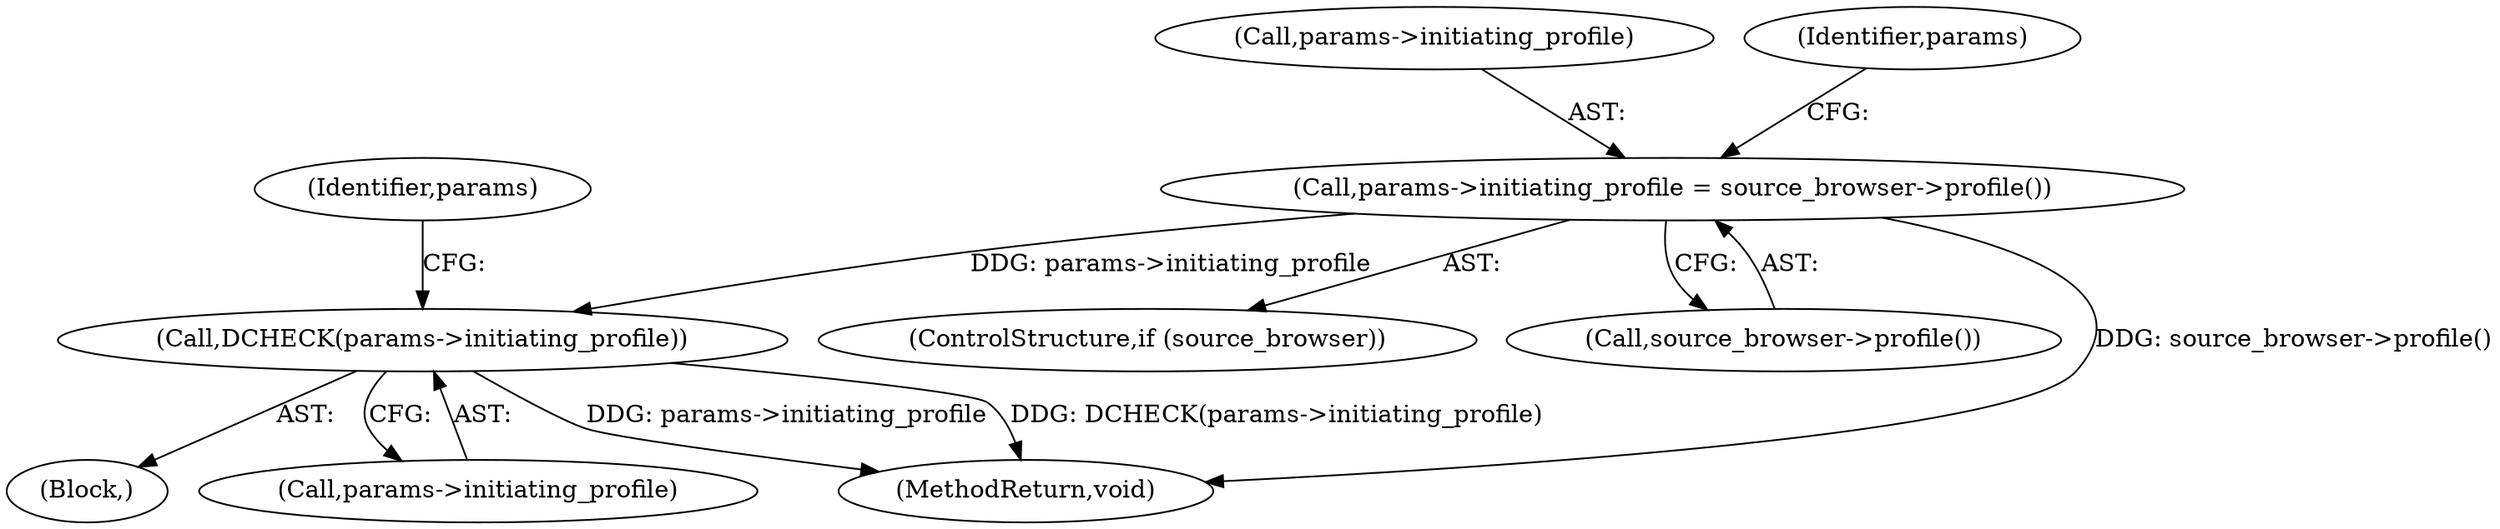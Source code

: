 digraph "0_Chrome_c552cd7b8a0862f6b3c8c6a07f98bda3721101eb_0@pointer" {
"1000111" [label="(Call,params->initiating_profile = source_browser->profile())"];
"1000116" [label="(Call,DCHECK(params->initiating_profile))"];
"1000102" [label="(Block,)"];
"1000116" [label="(Call,DCHECK(params->initiating_profile))"];
"1000109" [label="(ControlStructure,if (source_browser))"];
"1000117" [label="(Call,params->initiating_profile)"];
"1000115" [label="(Call,source_browser->profile())"];
"1000646" [label="(MethodReturn,void)"];
"1000112" [label="(Call,params->initiating_profile)"];
"1000111" [label="(Call,params->initiating_profile = source_browser->profile())"];
"1000118" [label="(Identifier,params)"];
"1000123" [label="(Identifier,params)"];
"1000111" -> "1000109"  [label="AST: "];
"1000111" -> "1000115"  [label="CFG: "];
"1000112" -> "1000111"  [label="AST: "];
"1000115" -> "1000111"  [label="AST: "];
"1000118" -> "1000111"  [label="CFG: "];
"1000111" -> "1000646"  [label="DDG: source_browser->profile()"];
"1000111" -> "1000116"  [label="DDG: params->initiating_profile"];
"1000116" -> "1000102"  [label="AST: "];
"1000116" -> "1000117"  [label="CFG: "];
"1000117" -> "1000116"  [label="AST: "];
"1000123" -> "1000116"  [label="CFG: "];
"1000116" -> "1000646"  [label="DDG: params->initiating_profile"];
"1000116" -> "1000646"  [label="DDG: DCHECK(params->initiating_profile)"];
}
